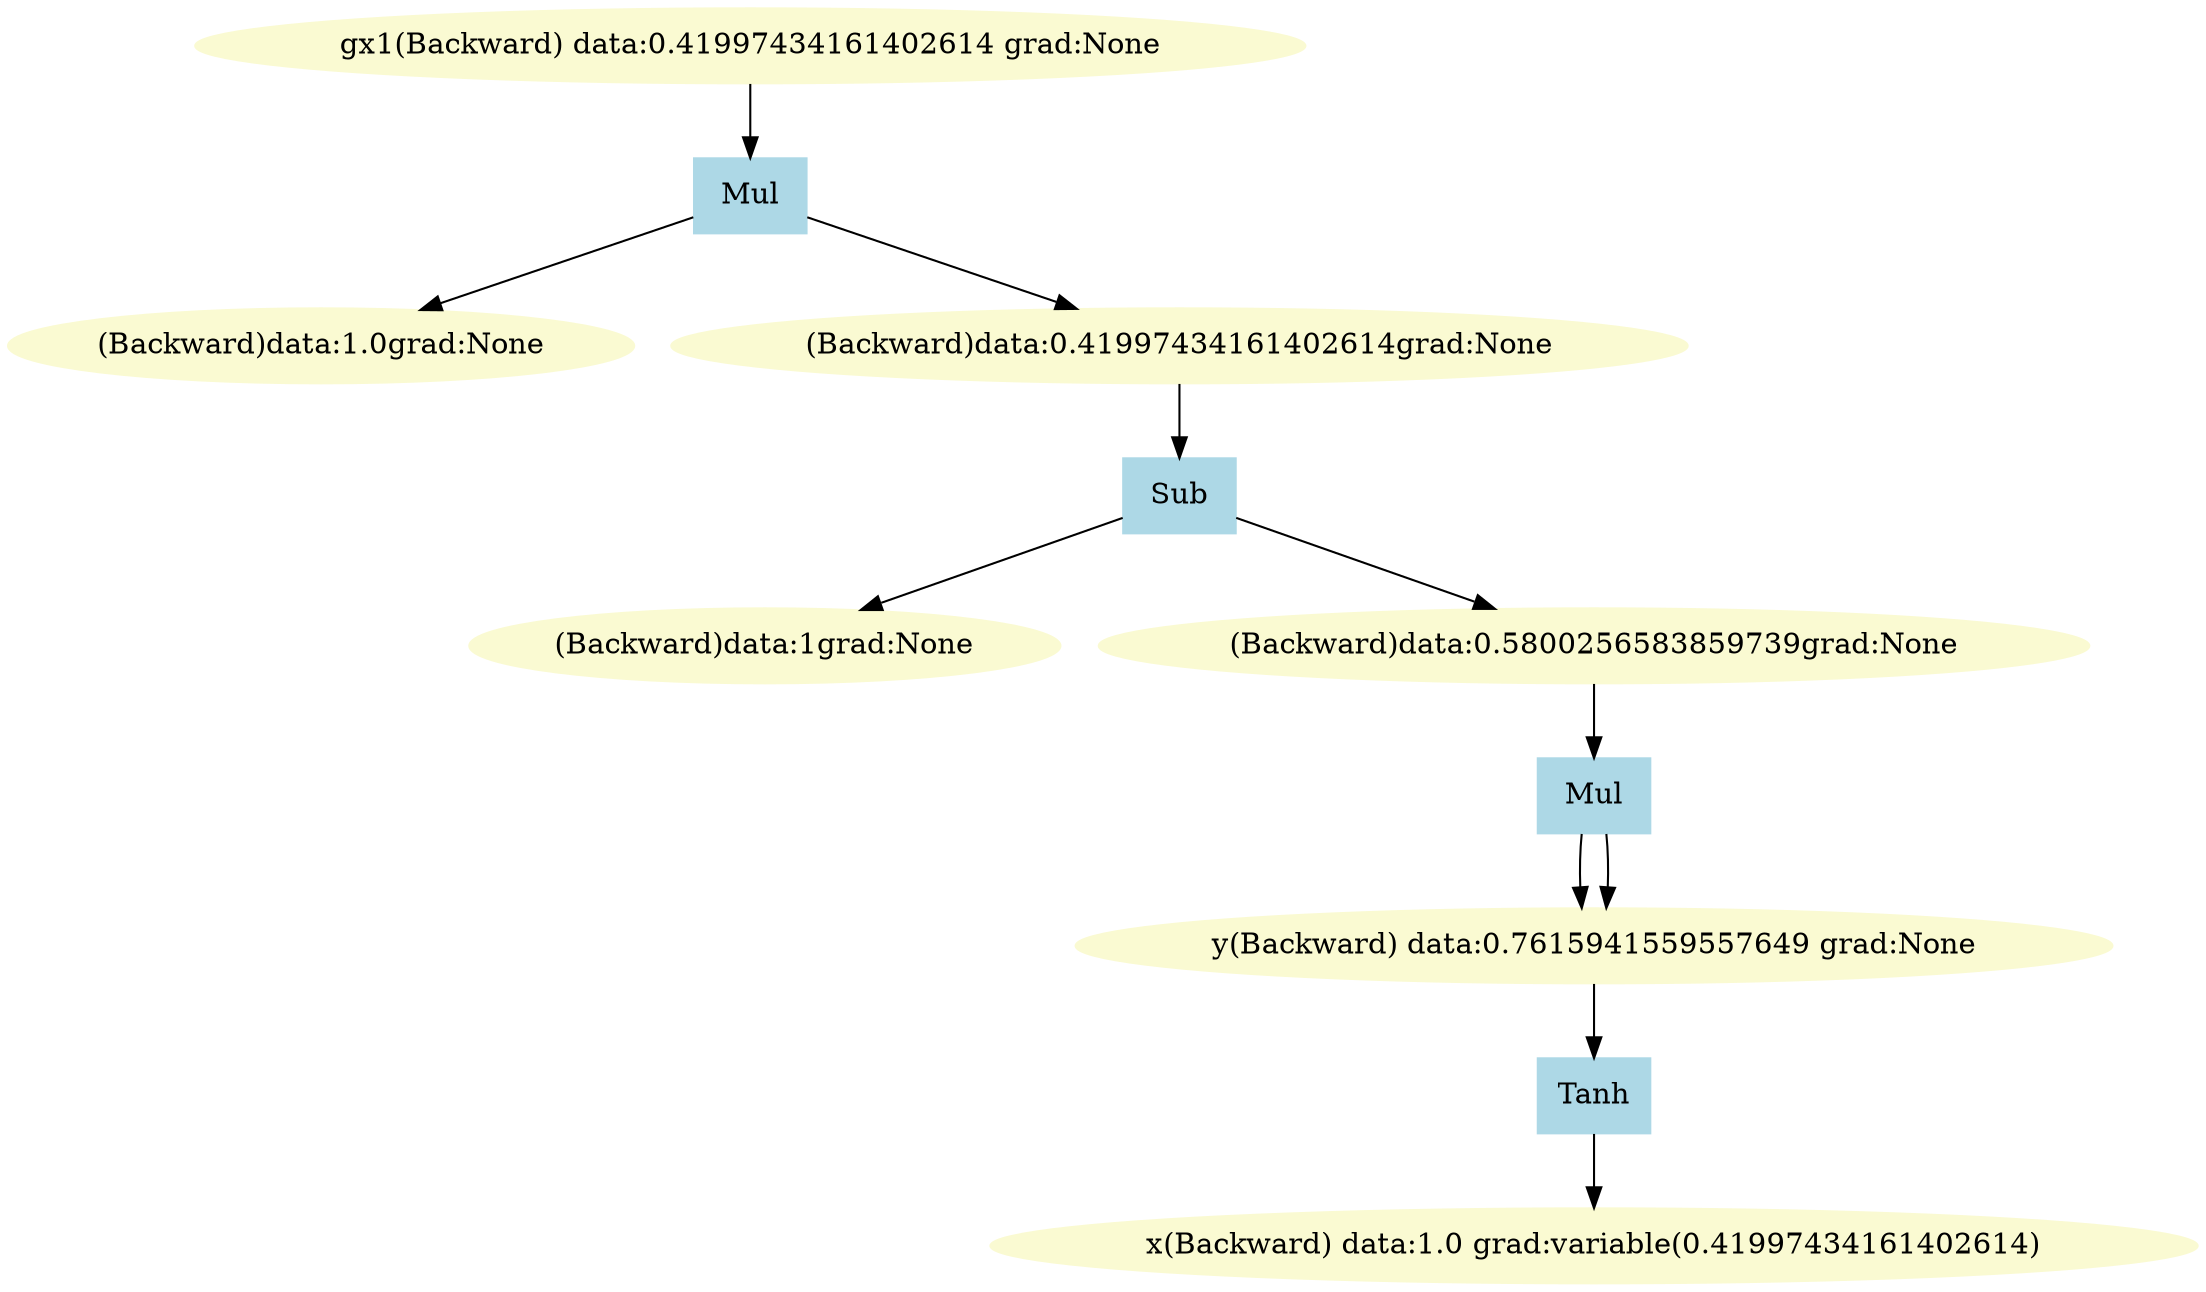 digraph g {
Backward2093505487008 [label="gx1(Backward) data:0.41997434161402614 grad:None", color=lightgoldenrodyellow, style=filled]
Backward2093505486912 [label ="Mul", color=lightblue, style=filled, shape=box]
Backward2093505486912 -> Backward2093505449312
Backward2093505486912 -> Backward2093505449888
Backward2093505487008 -> Backward2093505486912
Backward2093505449312 [label="(Backward)data:1.0grad:None", color=lightgoldenrodyellow, style=filled]
Backward2093505449888 [label="(Backward)data:0.41997434161402614grad:None", color=lightgoldenrodyellow, style=filled]
Backward2093505449696 [label ="Sub", color=lightblue, style=filled, shape=box]
Backward2093505449696 -> Backward2093505449792
Backward2093505449696 -> Backward2093505449600
Backward2093505449888 -> Backward2093505449696
Backward2093505449792 [label="(Backward)data:1grad:None", color=lightgoldenrodyellow, style=filled]
Backward2093505449600 [label="(Backward)data:0.5800256583859739grad:None", color=lightgoldenrodyellow, style=filled]
Backward2093505449504 [label ="Mul", color=lightblue, style=filled, shape=box]
Backward2093505449504 -> Backward2093464256128
Backward2093505449504 -> Backward2093464256128
Backward2093505449600 -> Backward2093505449504
Backward2093464256128 [label="y(Backward) data:0.7615941559557649 grad:None", color=lightgoldenrodyellow, style=filled]
Backward2093464256128 [label="y(Backward) data:0.7615941559557649 grad:None", color=lightgoldenrodyellow, style=filled]
Backward2093464255216 [label ="Tanh", color=lightblue, style=filled, shape=box]
Backward2093464255216 -> Backward2093464256272
Backward2093464256128 -> Backward2093464255216
Backward2093464256272 [label="x(Backward) data:1.0 grad:variable(0.41997434161402614)", color=lightgoldenrodyellow, style=filled]
}
